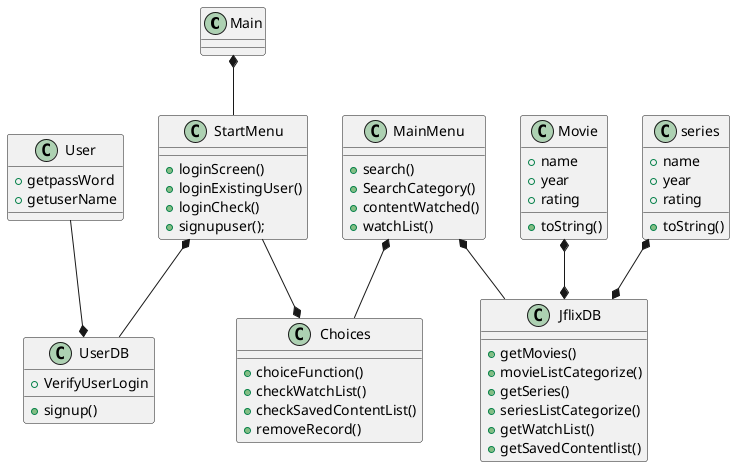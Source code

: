 @startuml

class Main

class StartMenu

StartMenu : + loginScreen()
StartMenu : + loginExistingUser()
StartMenu : + loginCheck()
StartMenu : + signupuser();


class MainMenu
MainMenu : +search()
MainMenu : +SearchCategory()
MainMenu : +contentWatched()
MainMenu : +watchList()

class UserDB
UserDB : +VerifyUserLogin
UserDB : +signup()




class User
User : +getpassWord
User : +getuserName


class JflixDB
JflixDB : +getMovies()
JflixDB : +movieListCategorize()
JflixDB : +getSeries()
JflixDB : +seriesListCategorize()
JflixDB : +getWatchList()
JflixDB : +getSavedContentlist()


class Choices
Choices : +choiceFunction()
Choices : +checkWatchList()
Choices : +checkSavedContentList()
Choices : +removeRecord()


class Movie
Movie : +name
Movie : +year
Movie : +rating
Movie : +toString()

class series
series : +name
series : +year
series : +rating
series : +toString()




series *--* JflixDB
Movie *--* JflixDB


StartMenu --* Choices
Main *-- StartMenu
MainMenu *-- JflixDB
MainMenu *-- Choices

StartMenu *-- UserDB
User --*UserDB








@enduml